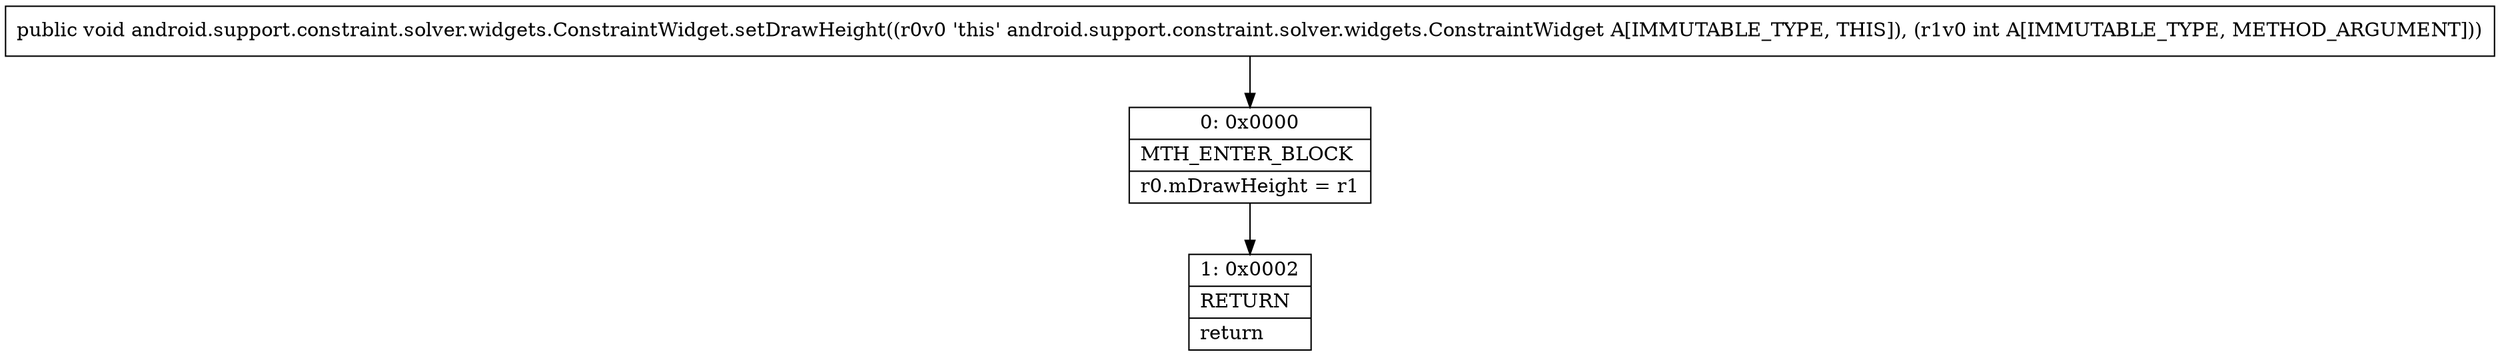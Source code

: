 digraph "CFG forandroid.support.constraint.solver.widgets.ConstraintWidget.setDrawHeight(I)V" {
Node_0 [shape=record,label="{0\:\ 0x0000|MTH_ENTER_BLOCK\l|r0.mDrawHeight = r1\l}"];
Node_1 [shape=record,label="{1\:\ 0x0002|RETURN\l|return\l}"];
MethodNode[shape=record,label="{public void android.support.constraint.solver.widgets.ConstraintWidget.setDrawHeight((r0v0 'this' android.support.constraint.solver.widgets.ConstraintWidget A[IMMUTABLE_TYPE, THIS]), (r1v0 int A[IMMUTABLE_TYPE, METHOD_ARGUMENT])) }"];
MethodNode -> Node_0;
Node_0 -> Node_1;
}

